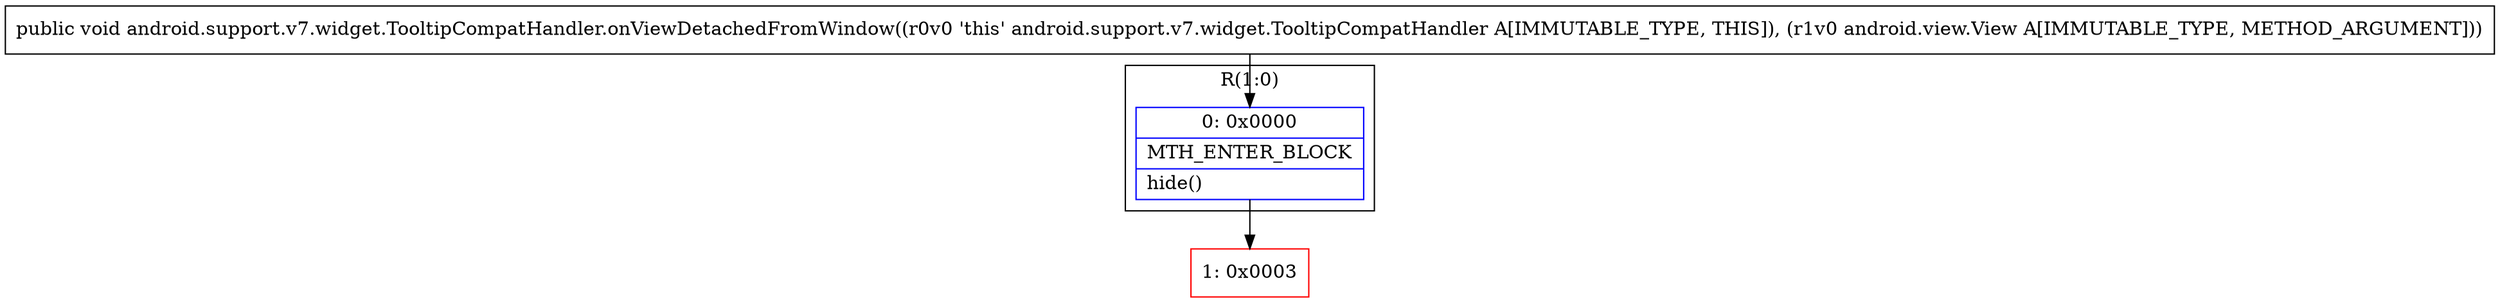 digraph "CFG forandroid.support.v7.widget.TooltipCompatHandler.onViewDetachedFromWindow(Landroid\/view\/View;)V" {
subgraph cluster_Region_1746503939 {
label = "R(1:0)";
node [shape=record,color=blue];
Node_0 [shape=record,label="{0\:\ 0x0000|MTH_ENTER_BLOCK\l|hide()\l}"];
}
Node_1 [shape=record,color=red,label="{1\:\ 0x0003}"];
MethodNode[shape=record,label="{public void android.support.v7.widget.TooltipCompatHandler.onViewDetachedFromWindow((r0v0 'this' android.support.v7.widget.TooltipCompatHandler A[IMMUTABLE_TYPE, THIS]), (r1v0 android.view.View A[IMMUTABLE_TYPE, METHOD_ARGUMENT])) }"];
MethodNode -> Node_0;
Node_0 -> Node_1;
}

